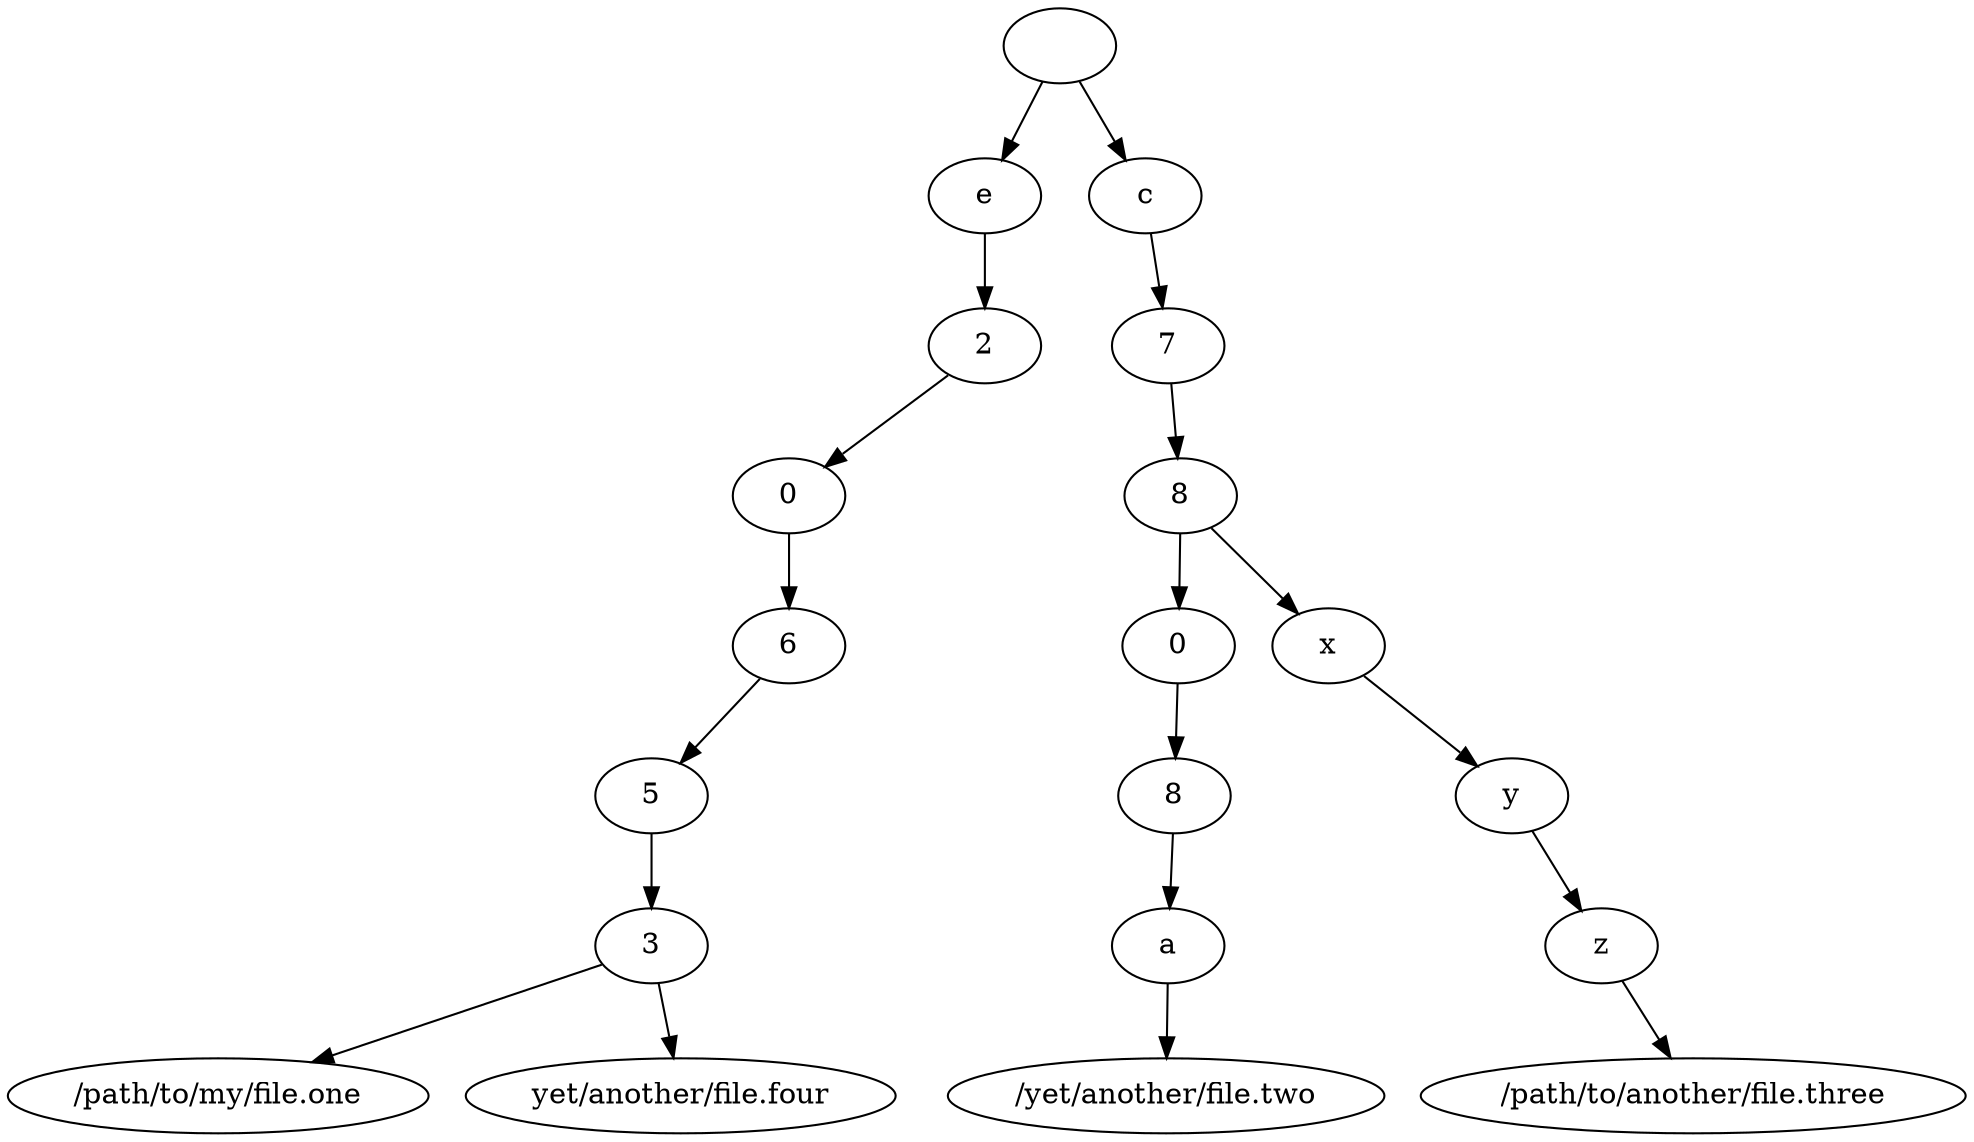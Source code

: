 digraph G {
    root     -> e
    root     -> c

    e        -> invis_02 [style=invis]
    e        -> e2
    e2       -> e20
    e2       -> invis_03 [style=invis]
    e20      -> e206
    e206     -> e2065
    e206     -> invis_05 [style=invis]
    e2065    -> e20653
    e20653   -> leaf01
    e20653   -> leaf04

    c        -> c7
    c7       -> c78
    c78      -> c780
    c780     -> c7808
    c7808    -> c7808a
    c7808a   -> leaf02

    c78      -> c78x
    c78x     -> c78xy
    c78xy    -> c78xyz
    c78xyz   -> leaf03

    e [label="e"];
    e2 [label="2"];
    e20 [label="0"];
    e206   [label="6"];
    e2065  [label="5"];
    e20653 [label="3"];
    leaf01 [label="/path/to/my/file.one"];
    leaf04 [label="yet/another/file.four"];

    c [label="c"];
    c7 [label="7"];
    c78 [label="8"];
    c780 [label="0"];
    c7808 [label="8"];
    c7808a [label="a"];
    leaf02 [label="/yet/another/file.two"];

    c78x [label="x"];
    c78xy [label="y"];
    c78xyz [label="z"];
    leaf03 [label="/path/to/another/file.three"];

    root     [label=" "];
    invis_01 [style=invis];
    invis_02 [style=invis];
    invis_03 [style=invis];
    invis_05 [style=invis];
}
